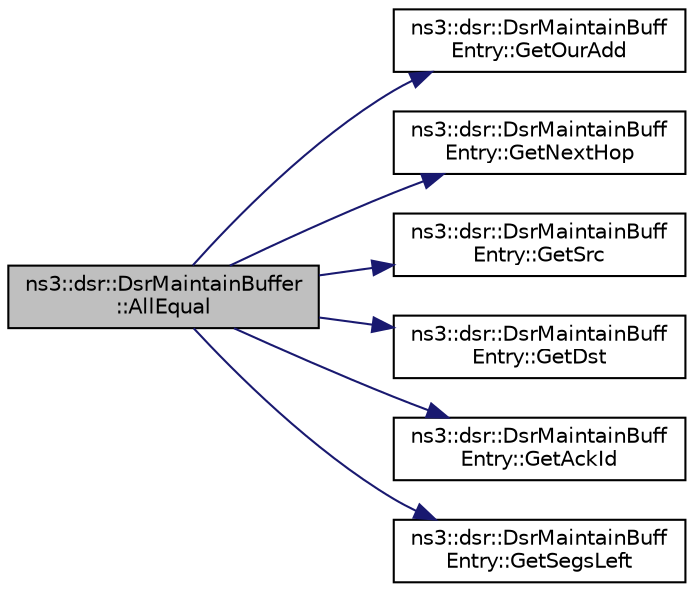 digraph "ns3::dsr::DsrMaintainBuffer::AllEqual"
{
  edge [fontname="Helvetica",fontsize="10",labelfontname="Helvetica",labelfontsize="10"];
  node [fontname="Helvetica",fontsize="10",shape=record];
  rankdir="LR";
  Node1 [label="ns3::dsr::DsrMaintainBuffer\l::AllEqual",height=0.2,width=0.4,color="black", fillcolor="grey75", style="filled", fontcolor="black"];
  Node1 -> Node2 [color="midnightblue",fontsize="10",style="solid"];
  Node2 [label="ns3::dsr::DsrMaintainBuff\lEntry::GetOurAdd",height=0.2,width=0.4,color="black", fillcolor="white", style="filled",URL="$dd/d10/classns3_1_1dsr_1_1DsrMaintainBuffEntry.html#ac5e99d05ac9b0881ef0470a995f18e8c"];
  Node1 -> Node3 [color="midnightblue",fontsize="10",style="solid"];
  Node3 [label="ns3::dsr::DsrMaintainBuff\lEntry::GetNextHop",height=0.2,width=0.4,color="black", fillcolor="white", style="filled",URL="$dd/d10/classns3_1_1dsr_1_1DsrMaintainBuffEntry.html#a6a984d4169f808eb39c29468a03a7d62"];
  Node1 -> Node4 [color="midnightblue",fontsize="10",style="solid"];
  Node4 [label="ns3::dsr::DsrMaintainBuff\lEntry::GetSrc",height=0.2,width=0.4,color="black", fillcolor="white", style="filled",URL="$dd/d10/classns3_1_1dsr_1_1DsrMaintainBuffEntry.html#a025b861fb199499a6f4dfe0b3197bb87"];
  Node1 -> Node5 [color="midnightblue",fontsize="10",style="solid"];
  Node5 [label="ns3::dsr::DsrMaintainBuff\lEntry::GetDst",height=0.2,width=0.4,color="black", fillcolor="white", style="filled",URL="$dd/d10/classns3_1_1dsr_1_1DsrMaintainBuffEntry.html#ad943ce9ebc5e0154242f81da6196d472"];
  Node1 -> Node6 [color="midnightblue",fontsize="10",style="solid"];
  Node6 [label="ns3::dsr::DsrMaintainBuff\lEntry::GetAckId",height=0.2,width=0.4,color="black", fillcolor="white", style="filled",URL="$dd/d10/classns3_1_1dsr_1_1DsrMaintainBuffEntry.html#a2b1da51431035855f1c290c7381aa8a9"];
  Node1 -> Node7 [color="midnightblue",fontsize="10",style="solid"];
  Node7 [label="ns3::dsr::DsrMaintainBuff\lEntry::GetSegsLeft",height=0.2,width=0.4,color="black", fillcolor="white", style="filled",URL="$dd/d10/classns3_1_1dsr_1_1DsrMaintainBuffEntry.html#ab07ea9b27cc40b101bf3c3b233c5170f"];
}
